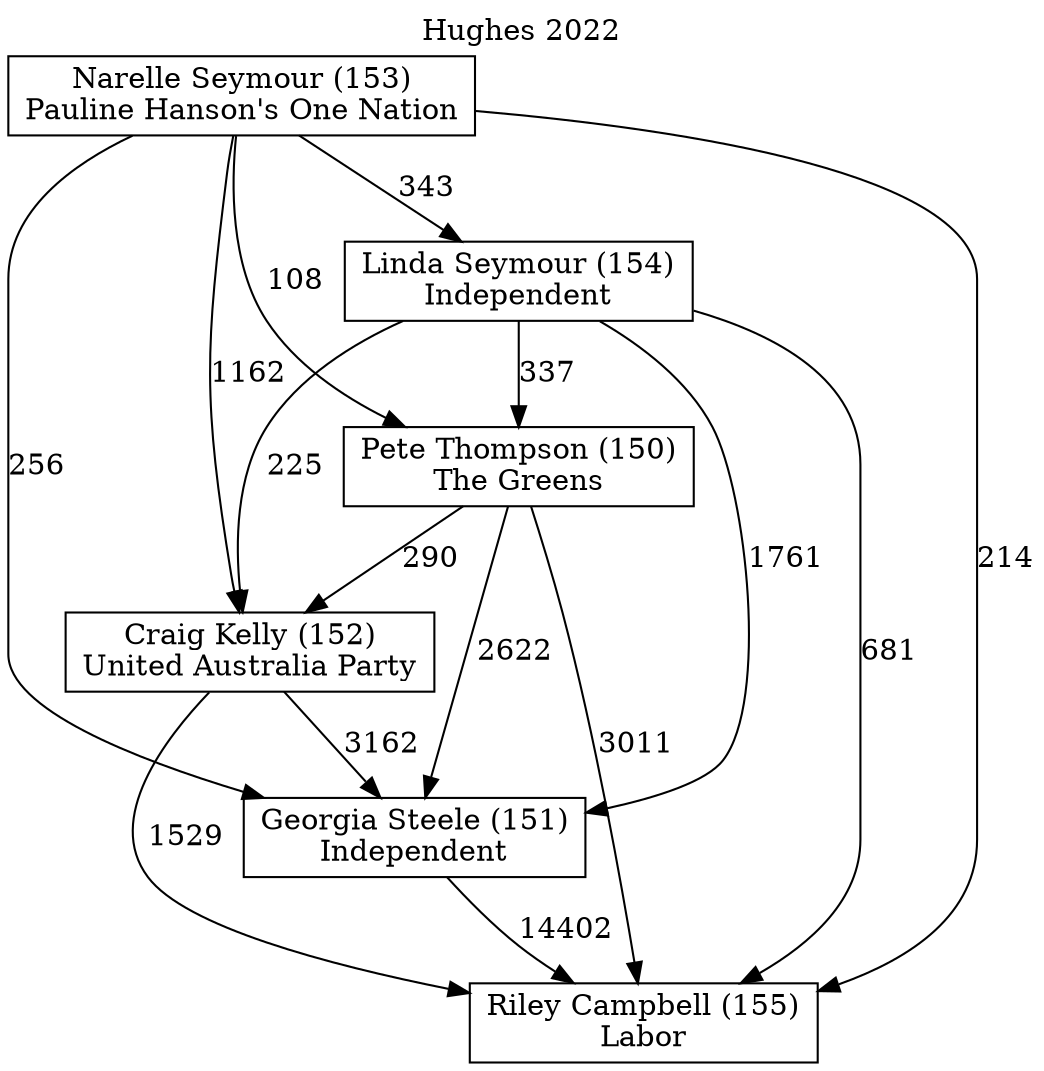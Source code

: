 // House preference flow
digraph "Riley Campbell (155)_Hughes_2022" {
	graph [label="Hughes 2022" labelloc=t mclimit=10]
	node [shape=box]
	"Georgia Steele (151)" [label="Georgia Steele (151)
Independent"]
	"Linda Seymour (154)" [label="Linda Seymour (154)
Independent"]
	"Narelle Seymour (153)" [label="Narelle Seymour (153)
Pauline Hanson's One Nation"]
	"Pete Thompson (150)" [label="Pete Thompson (150)
The Greens"]
	"Riley Campbell (155)" [label="Riley Campbell (155)
Labor"]
	"Craig Kelly (152)" [label="Craig Kelly (152)
United Australia Party"]
	"Narelle Seymour (153)" -> "Georgia Steele (151)" [label=256]
	"Linda Seymour (154)" -> "Riley Campbell (155)" [label=681]
	"Linda Seymour (154)" -> "Craig Kelly (152)" [label=225]
	"Craig Kelly (152)" -> "Georgia Steele (151)" [label=3162]
	"Pete Thompson (150)" -> "Riley Campbell (155)" [label=3011]
	"Georgia Steele (151)" -> "Riley Campbell (155)" [label=14402]
	"Pete Thompson (150)" -> "Georgia Steele (151)" [label=2622]
	"Narelle Seymour (153)" -> "Riley Campbell (155)" [label=214]
	"Linda Seymour (154)" -> "Pete Thompson (150)" [label=337]
	"Narelle Seymour (153)" -> "Linda Seymour (154)" [label=343]
	"Narelle Seymour (153)" -> "Pete Thompson (150)" [label=108]
	"Narelle Seymour (153)" -> "Craig Kelly (152)" [label=1162]
	"Craig Kelly (152)" -> "Riley Campbell (155)" [label=1529]
	"Linda Seymour (154)" -> "Georgia Steele (151)" [label=1761]
	"Pete Thompson (150)" -> "Craig Kelly (152)" [label=290]
}
